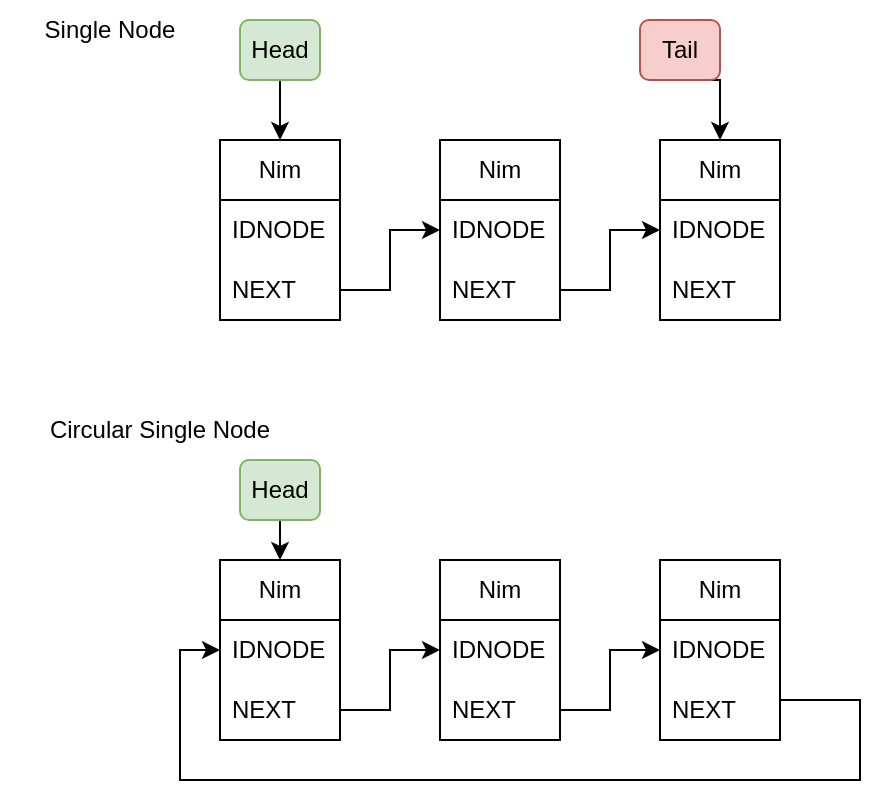 <mxfile version="25.0.3">
  <diagram name="Page-1" id="3eZjOXAqQ1JEdNih7OXI">
    <mxGraphModel dx="780" dy="533" grid="1" gridSize="10" guides="1" tooltips="1" connect="1" arrows="1" fold="1" page="1" pageScale="1" pageWidth="850" pageHeight="1100" math="0" shadow="0">
      <root>
        <mxCell id="0" />
        <mxCell id="1" parent="0" />
        <mxCell id="2l3vAcWEjjtS_qcAfoKr-1" value="Nim" style="swimlane;fontStyle=0;childLayout=stackLayout;horizontal=1;startSize=30;horizontalStack=0;resizeParent=1;resizeParentMax=0;resizeLast=0;collapsible=1;marginBottom=0;whiteSpace=wrap;html=1;" vertex="1" parent="1">
          <mxGeometry x="120" y="80" width="60" height="90" as="geometry" />
        </mxCell>
        <mxCell id="2l3vAcWEjjtS_qcAfoKr-2" value="IDNODE" style="text;strokeColor=none;fillColor=none;align=left;verticalAlign=middle;spacingLeft=4;spacingRight=4;overflow=hidden;points=[[0,0.5],[1,0.5]];portConstraint=eastwest;rotatable=0;whiteSpace=wrap;html=1;" vertex="1" parent="2l3vAcWEjjtS_qcAfoKr-1">
          <mxGeometry y="30" width="60" height="30" as="geometry" />
        </mxCell>
        <mxCell id="2l3vAcWEjjtS_qcAfoKr-3" value="NEXT" style="text;strokeColor=none;fillColor=none;align=left;verticalAlign=middle;spacingLeft=4;spacingRight=4;overflow=hidden;points=[[0,0.5],[1,0.5]];portConstraint=eastwest;rotatable=0;whiteSpace=wrap;html=1;" vertex="1" parent="2l3vAcWEjjtS_qcAfoKr-1">
          <mxGeometry y="60" width="60" height="30" as="geometry" />
        </mxCell>
        <mxCell id="2l3vAcWEjjtS_qcAfoKr-5" value="Single Node" style="text;html=1;align=center;verticalAlign=middle;whiteSpace=wrap;rounded=0;" vertex="1" parent="1">
          <mxGeometry x="10" y="10" width="110" height="30" as="geometry" />
        </mxCell>
        <mxCell id="2l3vAcWEjjtS_qcAfoKr-6" value="Nim" style="swimlane;fontStyle=0;childLayout=stackLayout;horizontal=1;startSize=30;horizontalStack=0;resizeParent=1;resizeParentMax=0;resizeLast=0;collapsible=1;marginBottom=0;whiteSpace=wrap;html=1;" vertex="1" parent="1">
          <mxGeometry x="230" y="80" width="60" height="90" as="geometry" />
        </mxCell>
        <mxCell id="2l3vAcWEjjtS_qcAfoKr-7" value="IDNODE" style="text;strokeColor=none;fillColor=none;align=left;verticalAlign=middle;spacingLeft=4;spacingRight=4;overflow=hidden;points=[[0,0.5],[1,0.5]];portConstraint=eastwest;rotatable=0;whiteSpace=wrap;html=1;" vertex="1" parent="2l3vAcWEjjtS_qcAfoKr-6">
          <mxGeometry y="30" width="60" height="30" as="geometry" />
        </mxCell>
        <mxCell id="2l3vAcWEjjtS_qcAfoKr-8" value="NEXT" style="text;strokeColor=none;fillColor=none;align=left;verticalAlign=middle;spacingLeft=4;spacingRight=4;overflow=hidden;points=[[0,0.5],[1,0.5]];portConstraint=eastwest;rotatable=0;whiteSpace=wrap;html=1;" vertex="1" parent="2l3vAcWEjjtS_qcAfoKr-6">
          <mxGeometry y="60" width="60" height="30" as="geometry" />
        </mxCell>
        <mxCell id="2l3vAcWEjjtS_qcAfoKr-9" value="Nim" style="swimlane;fontStyle=0;childLayout=stackLayout;horizontal=1;startSize=30;horizontalStack=0;resizeParent=1;resizeParentMax=0;resizeLast=0;collapsible=1;marginBottom=0;whiteSpace=wrap;html=1;" vertex="1" parent="1">
          <mxGeometry x="340" y="80" width="60" height="90" as="geometry" />
        </mxCell>
        <mxCell id="2l3vAcWEjjtS_qcAfoKr-10" value="IDNODE" style="text;strokeColor=none;fillColor=none;align=left;verticalAlign=middle;spacingLeft=4;spacingRight=4;overflow=hidden;points=[[0,0.5],[1,0.5]];portConstraint=eastwest;rotatable=0;whiteSpace=wrap;html=1;" vertex="1" parent="2l3vAcWEjjtS_qcAfoKr-9">
          <mxGeometry y="30" width="60" height="30" as="geometry" />
        </mxCell>
        <mxCell id="2l3vAcWEjjtS_qcAfoKr-11" value="NEXT" style="text;strokeColor=none;fillColor=none;align=left;verticalAlign=middle;spacingLeft=4;spacingRight=4;overflow=hidden;points=[[0,0.5],[1,0.5]];portConstraint=eastwest;rotatable=0;whiteSpace=wrap;html=1;" vertex="1" parent="2l3vAcWEjjtS_qcAfoKr-9">
          <mxGeometry y="60" width="60" height="30" as="geometry" />
        </mxCell>
        <mxCell id="2l3vAcWEjjtS_qcAfoKr-15" style="edgeStyle=orthogonalEdgeStyle;rounded=0;orthogonalLoop=1;jettySize=auto;html=1;" edge="1" parent="1" source="2l3vAcWEjjtS_qcAfoKr-14" target="2l3vAcWEjjtS_qcAfoKr-1">
          <mxGeometry relative="1" as="geometry" />
        </mxCell>
        <mxCell id="2l3vAcWEjjtS_qcAfoKr-14" value="Head" style="rounded=1;whiteSpace=wrap;html=1;fillColor=#d5e8d4;strokeColor=#82b366;" vertex="1" parent="1">
          <mxGeometry x="130" y="20" width="40" height="30" as="geometry" />
        </mxCell>
        <mxCell id="2l3vAcWEjjtS_qcAfoKr-17" style="edgeStyle=orthogonalEdgeStyle;rounded=0;orthogonalLoop=1;jettySize=auto;html=1;exitX=0.5;exitY=1;exitDx=0;exitDy=0;entryX=0.5;entryY=0;entryDx=0;entryDy=0;" edge="1" parent="1" source="2l3vAcWEjjtS_qcAfoKr-16" target="2l3vAcWEjjtS_qcAfoKr-9">
          <mxGeometry relative="1" as="geometry" />
        </mxCell>
        <mxCell id="2l3vAcWEjjtS_qcAfoKr-16" value="Tail" style="rounded=1;whiteSpace=wrap;html=1;fillColor=#f8cecc;strokeColor=#b85450;" vertex="1" parent="1">
          <mxGeometry x="330" y="20" width="40" height="30" as="geometry" />
        </mxCell>
        <mxCell id="2l3vAcWEjjtS_qcAfoKr-28" value="Circular Single Node" style="text;html=1;align=center;verticalAlign=middle;whiteSpace=wrap;rounded=0;" vertex="1" parent="1">
          <mxGeometry x="10" y="210" width="160" height="30" as="geometry" />
        </mxCell>
        <mxCell id="2l3vAcWEjjtS_qcAfoKr-33" value="Nim" style="swimlane;fontStyle=0;childLayout=stackLayout;horizontal=1;startSize=30;horizontalStack=0;resizeParent=1;resizeParentMax=0;resizeLast=0;collapsible=1;marginBottom=0;whiteSpace=wrap;html=1;" vertex="1" parent="1">
          <mxGeometry x="120" y="290" width="60" height="90" as="geometry" />
        </mxCell>
        <mxCell id="2l3vAcWEjjtS_qcAfoKr-34" value="IDNODE" style="text;strokeColor=none;fillColor=none;align=left;verticalAlign=middle;spacingLeft=4;spacingRight=4;overflow=hidden;points=[[0,0.5],[1,0.5]];portConstraint=eastwest;rotatable=0;whiteSpace=wrap;html=1;" vertex="1" parent="2l3vAcWEjjtS_qcAfoKr-33">
          <mxGeometry y="30" width="60" height="30" as="geometry" />
        </mxCell>
        <mxCell id="2l3vAcWEjjtS_qcAfoKr-35" value="NEXT" style="text;strokeColor=none;fillColor=none;align=left;verticalAlign=middle;spacingLeft=4;spacingRight=4;overflow=hidden;points=[[0,0.5],[1,0.5]];portConstraint=eastwest;rotatable=0;whiteSpace=wrap;html=1;" vertex="1" parent="2l3vAcWEjjtS_qcAfoKr-33">
          <mxGeometry y="60" width="60" height="30" as="geometry" />
        </mxCell>
        <mxCell id="2l3vAcWEjjtS_qcAfoKr-36" value="Nim" style="swimlane;fontStyle=0;childLayout=stackLayout;horizontal=1;startSize=30;horizontalStack=0;resizeParent=1;resizeParentMax=0;resizeLast=0;collapsible=1;marginBottom=0;whiteSpace=wrap;html=1;" vertex="1" parent="1">
          <mxGeometry x="230" y="290" width="60" height="90" as="geometry" />
        </mxCell>
        <mxCell id="2l3vAcWEjjtS_qcAfoKr-37" value="IDNODE" style="text;strokeColor=none;fillColor=none;align=left;verticalAlign=middle;spacingLeft=4;spacingRight=4;overflow=hidden;points=[[0,0.5],[1,0.5]];portConstraint=eastwest;rotatable=0;whiteSpace=wrap;html=1;" vertex="1" parent="2l3vAcWEjjtS_qcAfoKr-36">
          <mxGeometry y="30" width="60" height="30" as="geometry" />
        </mxCell>
        <mxCell id="2l3vAcWEjjtS_qcAfoKr-38" value="NEXT" style="text;strokeColor=none;fillColor=none;align=left;verticalAlign=middle;spacingLeft=4;spacingRight=4;overflow=hidden;points=[[0,0.5],[1,0.5]];portConstraint=eastwest;rotatable=0;whiteSpace=wrap;html=1;" vertex="1" parent="2l3vAcWEjjtS_qcAfoKr-36">
          <mxGeometry y="60" width="60" height="30" as="geometry" />
        </mxCell>
        <mxCell id="2l3vAcWEjjtS_qcAfoKr-40" value="Nim" style="swimlane;fontStyle=0;childLayout=stackLayout;horizontal=1;startSize=30;horizontalStack=0;resizeParent=1;resizeParentMax=0;resizeLast=0;collapsible=1;marginBottom=0;whiteSpace=wrap;html=1;" vertex="1" parent="1">
          <mxGeometry x="340" y="290" width="60" height="90" as="geometry" />
        </mxCell>
        <mxCell id="2l3vAcWEjjtS_qcAfoKr-41" value="IDNODE" style="text;strokeColor=none;fillColor=none;align=left;verticalAlign=middle;spacingLeft=4;spacingRight=4;overflow=hidden;points=[[0,0.5],[1,0.5]];portConstraint=eastwest;rotatable=0;whiteSpace=wrap;html=1;" vertex="1" parent="2l3vAcWEjjtS_qcAfoKr-40">
          <mxGeometry y="30" width="60" height="30" as="geometry" />
        </mxCell>
        <mxCell id="2l3vAcWEjjtS_qcAfoKr-42" value="NEXT" style="text;strokeColor=none;fillColor=none;align=left;verticalAlign=middle;spacingLeft=4;spacingRight=4;overflow=hidden;points=[[0,0.5],[1,0.5]];portConstraint=eastwest;rotatable=0;whiteSpace=wrap;html=1;" vertex="1" parent="2l3vAcWEjjtS_qcAfoKr-40">
          <mxGeometry y="60" width="60" height="30" as="geometry" />
        </mxCell>
        <mxCell id="2l3vAcWEjjtS_qcAfoKr-44" style="edgeStyle=orthogonalEdgeStyle;rounded=0;orthogonalLoop=1;jettySize=auto;html=1;exitX=0.5;exitY=1;exitDx=0;exitDy=0;entryX=0.5;entryY=0;entryDx=0;entryDy=0;" edge="1" parent="1" source="2l3vAcWEjjtS_qcAfoKr-43" target="2l3vAcWEjjtS_qcAfoKr-33">
          <mxGeometry relative="1" as="geometry" />
        </mxCell>
        <mxCell id="2l3vAcWEjjtS_qcAfoKr-43" value="Head" style="rounded=1;whiteSpace=wrap;html=1;fillColor=#d5e8d4;strokeColor=#82b366;" vertex="1" parent="1">
          <mxGeometry x="130" y="240" width="40" height="30" as="geometry" />
        </mxCell>
        <mxCell id="2l3vAcWEjjtS_qcAfoKr-48" style="edgeStyle=orthogonalEdgeStyle;rounded=0;orthogonalLoop=1;jettySize=auto;html=1;entryX=0;entryY=0.5;entryDx=0;entryDy=0;exitX=1;exitY=0.5;exitDx=0;exitDy=0;" edge="1" parent="1" source="2l3vAcWEjjtS_qcAfoKr-42" target="2l3vAcWEjjtS_qcAfoKr-34">
          <mxGeometry relative="1" as="geometry">
            <mxPoint x="430" y="335" as="sourcePoint" />
            <mxPoint x="70" y="330" as="targetPoint" />
            <Array as="points">
              <mxPoint x="400" y="360" />
              <mxPoint x="440" y="360" />
              <mxPoint x="440" y="400" />
              <mxPoint x="100" y="400" />
              <mxPoint x="100" y="335" />
            </Array>
          </mxGeometry>
        </mxCell>
        <mxCell id="2l3vAcWEjjtS_qcAfoKr-50" style="edgeStyle=orthogonalEdgeStyle;rounded=0;orthogonalLoop=1;jettySize=auto;html=1;entryX=0;entryY=0.5;entryDx=0;entryDy=0;" edge="1" parent="1" source="2l3vAcWEjjtS_qcAfoKr-8" target="2l3vAcWEjjtS_qcAfoKr-10">
          <mxGeometry relative="1" as="geometry" />
        </mxCell>
        <mxCell id="2l3vAcWEjjtS_qcAfoKr-51" style="edgeStyle=orthogonalEdgeStyle;rounded=0;orthogonalLoop=1;jettySize=auto;html=1;entryX=0;entryY=0.5;entryDx=0;entryDy=0;" edge="1" parent="1" source="2l3vAcWEjjtS_qcAfoKr-3" target="2l3vAcWEjjtS_qcAfoKr-7">
          <mxGeometry relative="1" as="geometry" />
        </mxCell>
        <mxCell id="2l3vAcWEjjtS_qcAfoKr-52" style="edgeStyle=orthogonalEdgeStyle;rounded=0;orthogonalLoop=1;jettySize=auto;html=1;entryX=0;entryY=0.5;entryDx=0;entryDy=0;" edge="1" parent="1" source="2l3vAcWEjjtS_qcAfoKr-35" target="2l3vAcWEjjtS_qcAfoKr-37">
          <mxGeometry relative="1" as="geometry" />
        </mxCell>
        <mxCell id="2l3vAcWEjjtS_qcAfoKr-54" style="edgeStyle=orthogonalEdgeStyle;rounded=0;orthogonalLoop=1;jettySize=auto;html=1;entryX=0;entryY=0.5;entryDx=0;entryDy=0;" edge="1" parent="1" source="2l3vAcWEjjtS_qcAfoKr-38" target="2l3vAcWEjjtS_qcAfoKr-41">
          <mxGeometry relative="1" as="geometry" />
        </mxCell>
      </root>
    </mxGraphModel>
  </diagram>
</mxfile>
